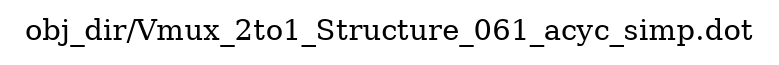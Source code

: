 digraph v3graph {
	graph	[label="obj_dir/Vmux_2to1_Structure_061_acyc_simp.dot",
		 labelloc=t, labeljust=l,
		 //size="7.5,10",
		 rankdir=TB];
}
